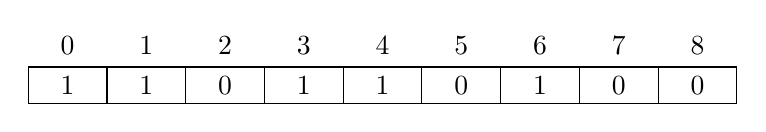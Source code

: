 \foreach \x\y in {0/1,1/1,2/0,3/1,4/1,5/0,6/1,7/0,8/0} {
	\node (nvalue\x\y) [minimum width=1cm] at (\x, 0) {\x};
	\node (n\x\y) [draw, minimum width=1cm] at (\x, -0.5) {\y};
}